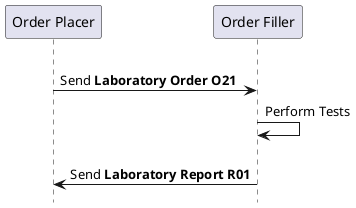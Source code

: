 @startuml

hide footbox

participant "Order Placer" as EPR
participant "Order Filler" as LIMS


EPR -> LIMS: \nSend** Laboratory Order O21**
LIMS -> LIMS: Perform Tests
LIMS -> EPR: \nSend** Laboratory Report R01**

@enduml
